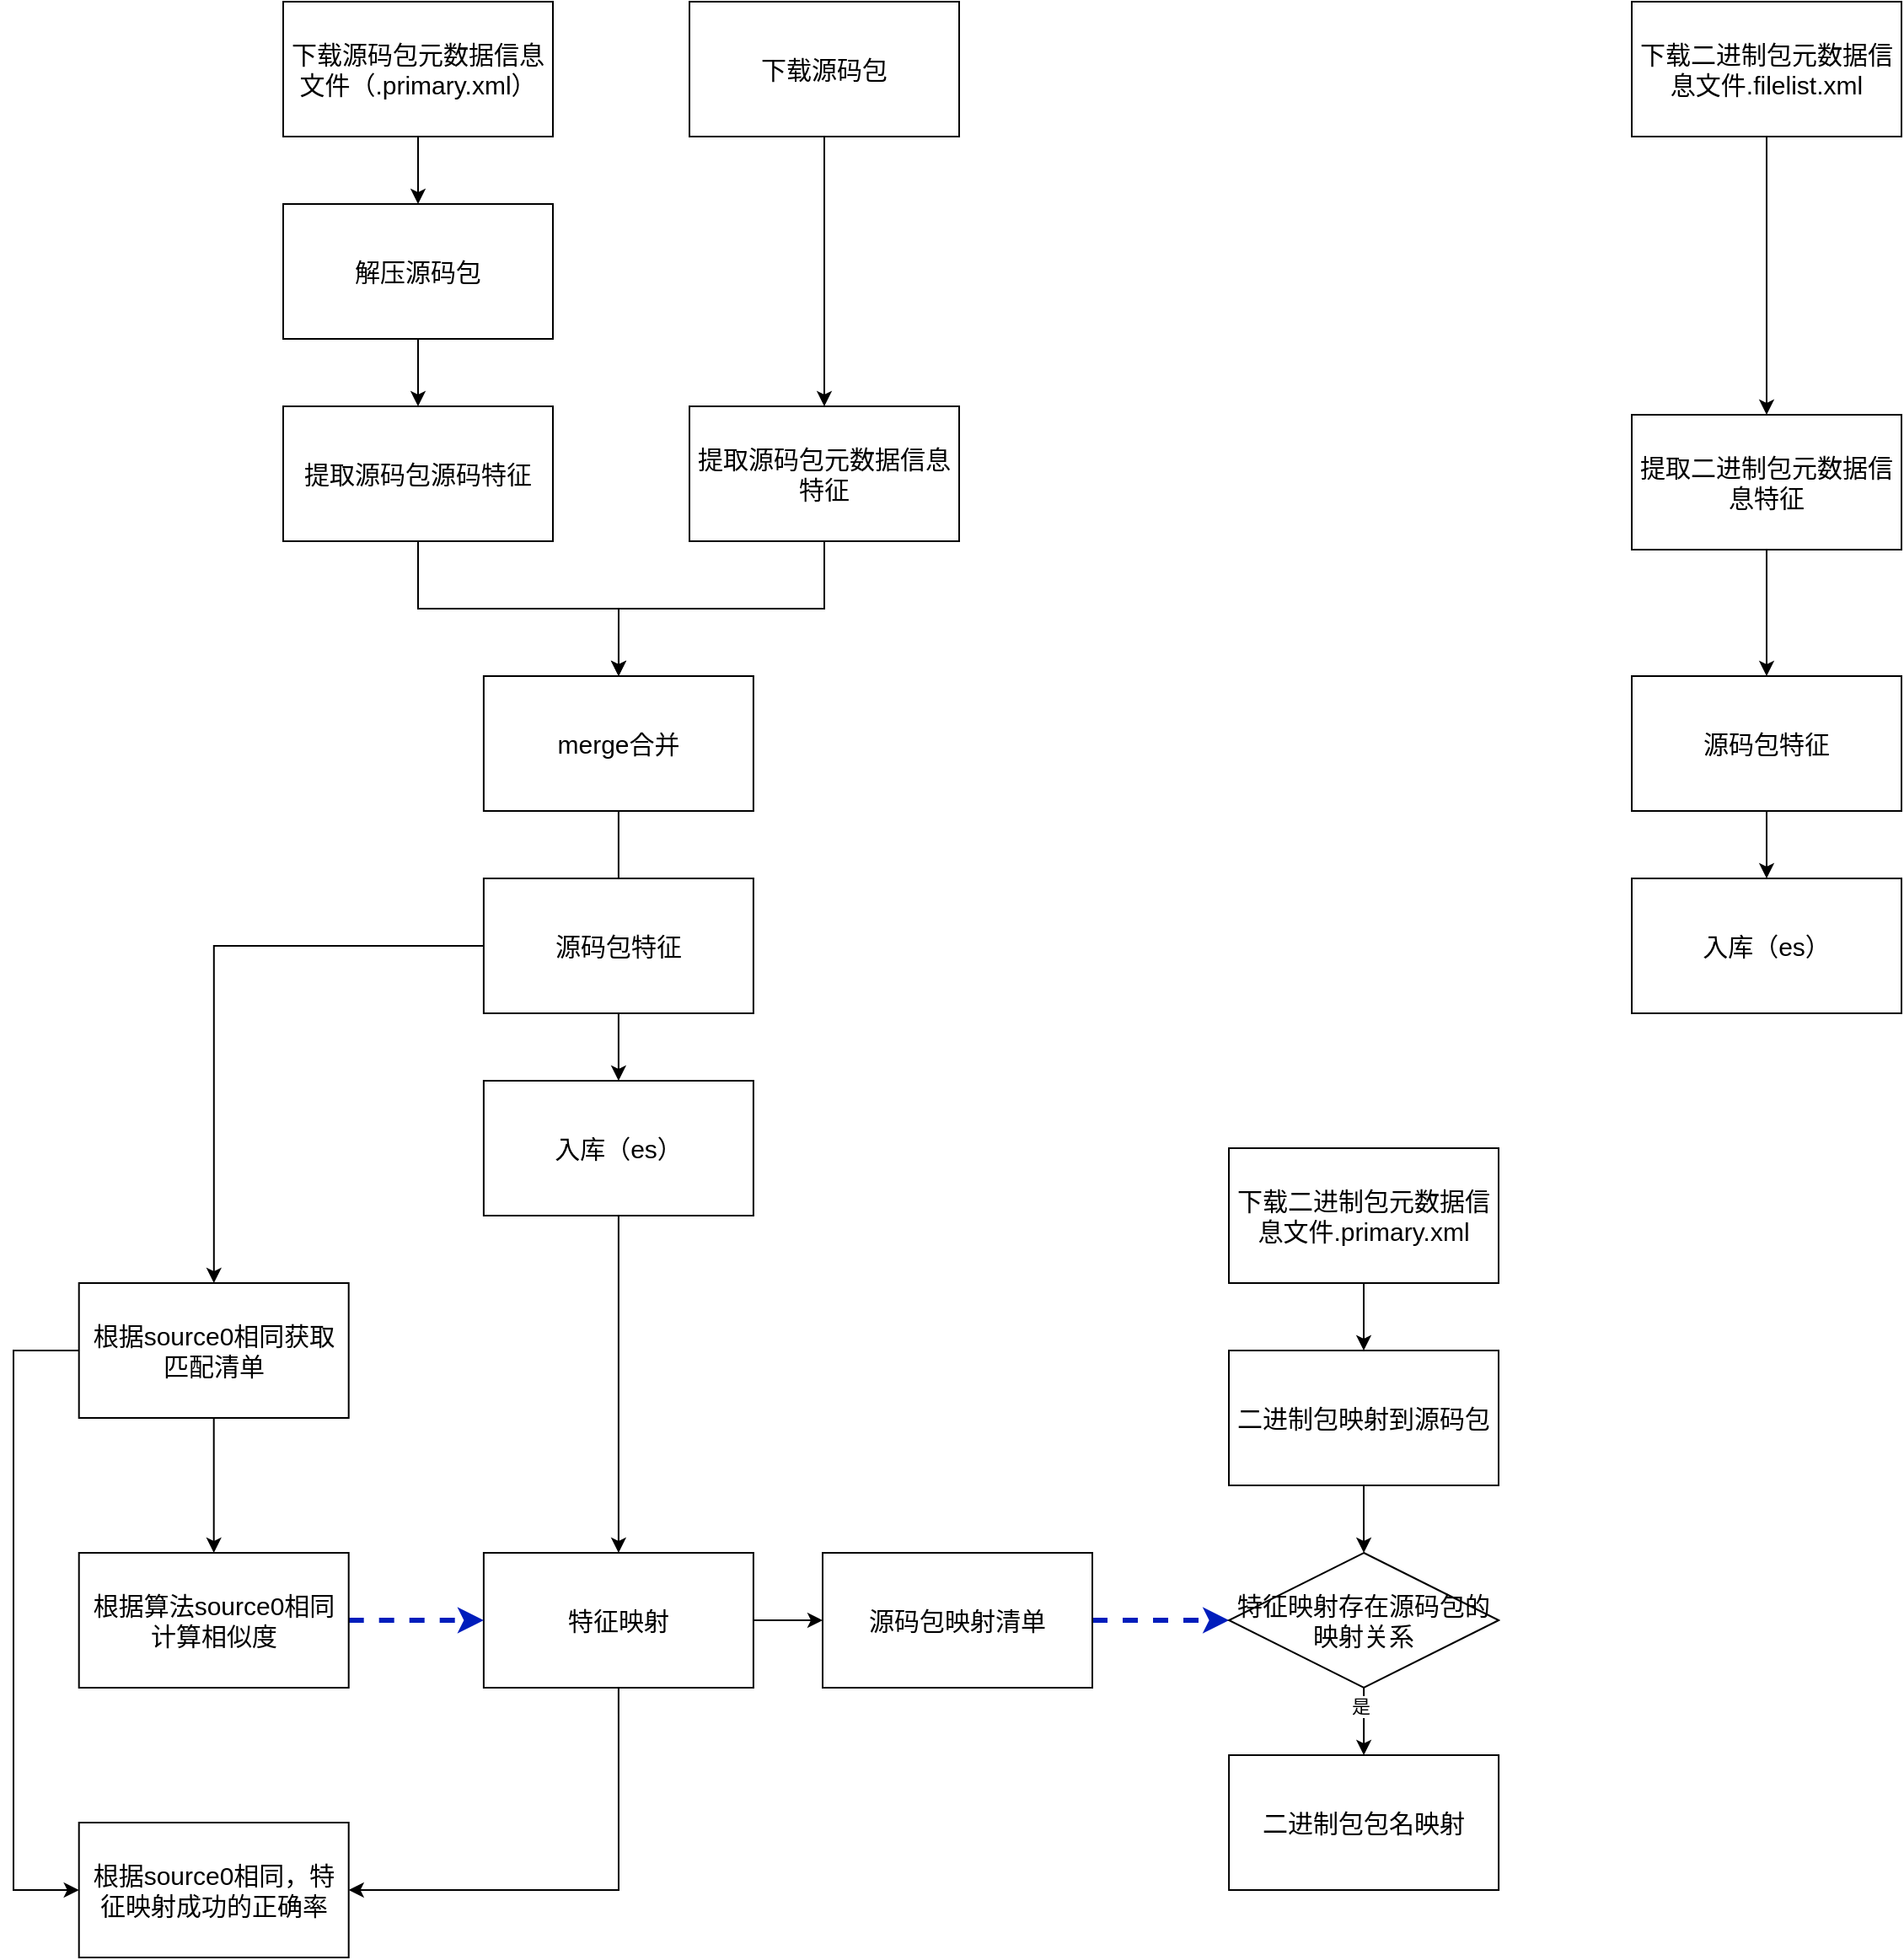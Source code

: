 <mxfile version="24.7.17">
  <diagram name="第 1 页" id="gQKwrbpdDcLALgzKd0WU">
    <mxGraphModel dx="4598" dy="-2487" grid="1" gridSize="10" guides="1" tooltips="1" connect="1" arrows="1" fold="1" page="1" pageScale="1" pageWidth="827" pageHeight="1169" math="0" shadow="0">
      <root>
        <mxCell id="0" />
        <mxCell id="1" parent="0" />
        <mxCell id="IahbWgsBUWRjeVjBjyvf-19" style="edgeStyle=orthogonalEdgeStyle;rounded=0;orthogonalLoop=1;jettySize=auto;html=1;entryX=0.5;entryY=0;entryDx=0;entryDy=0;" edge="1" parent="1" source="IahbWgsBUWRjeVjBjyvf-1" target="IahbWgsBUWRjeVjBjyvf-2">
          <mxGeometry relative="1" as="geometry" />
        </mxCell>
        <mxCell id="IahbWgsBUWRjeVjBjyvf-1" value="下载源码包元数据信息文件（.primary.xml）" style="rounded=0;whiteSpace=wrap;html=1;fontSize=15;" vertex="1" parent="1">
          <mxGeometry x="-600" y="4761" width="160" height="80" as="geometry" />
        </mxCell>
        <mxCell id="IahbWgsBUWRjeVjBjyvf-20" style="edgeStyle=orthogonalEdgeStyle;rounded=0;orthogonalLoop=1;jettySize=auto;html=1;entryX=0.5;entryY=0;entryDx=0;entryDy=0;" edge="1" parent="1" source="IahbWgsBUWRjeVjBjyvf-2" target="IahbWgsBUWRjeVjBjyvf-5">
          <mxGeometry relative="1" as="geometry" />
        </mxCell>
        <mxCell id="IahbWgsBUWRjeVjBjyvf-2" value="解压源码包" style="rounded=0;whiteSpace=wrap;html=1;fontSize=15;" vertex="1" parent="1">
          <mxGeometry x="-600" y="4881" width="160" height="80" as="geometry" />
        </mxCell>
        <mxCell id="IahbWgsBUWRjeVjBjyvf-21" style="edgeStyle=orthogonalEdgeStyle;rounded=0;orthogonalLoop=1;jettySize=auto;html=1;" edge="1" parent="1" source="IahbWgsBUWRjeVjBjyvf-3" target="IahbWgsBUWRjeVjBjyvf-6">
          <mxGeometry relative="1" as="geometry" />
        </mxCell>
        <mxCell id="IahbWgsBUWRjeVjBjyvf-3" value="下载源码包" style="rounded=0;whiteSpace=wrap;html=1;fontSize=15;" vertex="1" parent="1">
          <mxGeometry x="-359.0" y="4761" width="160" height="80" as="geometry" />
        </mxCell>
        <mxCell id="IahbWgsBUWRjeVjBjyvf-31" style="edgeStyle=orthogonalEdgeStyle;rounded=0;orthogonalLoop=1;jettySize=auto;html=1;" edge="1" parent="1" source="IahbWgsBUWRjeVjBjyvf-4" target="IahbWgsBUWRjeVjBjyvf-17">
          <mxGeometry relative="1" as="geometry" />
        </mxCell>
        <mxCell id="IahbWgsBUWRjeVjBjyvf-4" value="下载二进制包元数据信息文件.primary.xml" style="rounded=0;whiteSpace=wrap;html=1;fontSize=15;" vertex="1" parent="1">
          <mxGeometry x="-39.0" y="5441" width="160" height="80" as="geometry" />
        </mxCell>
        <mxCell id="IahbWgsBUWRjeVjBjyvf-23" style="edgeStyle=orthogonalEdgeStyle;rounded=0;orthogonalLoop=1;jettySize=auto;html=1;entryX=0.5;entryY=0;entryDx=0;entryDy=0;" edge="1" parent="1" source="IahbWgsBUWRjeVjBjyvf-5" target="IahbWgsBUWRjeVjBjyvf-8">
          <mxGeometry relative="1" as="geometry" />
        </mxCell>
        <mxCell id="IahbWgsBUWRjeVjBjyvf-5" value="提取源码包源码特征" style="rounded=0;whiteSpace=wrap;html=1;fontSize=15;" vertex="1" parent="1">
          <mxGeometry x="-600" y="5001" width="160" height="80" as="geometry" />
        </mxCell>
        <mxCell id="IahbWgsBUWRjeVjBjyvf-22" style="edgeStyle=orthogonalEdgeStyle;rounded=0;orthogonalLoop=1;jettySize=auto;html=1;" edge="1" parent="1" source="IahbWgsBUWRjeVjBjyvf-6" target="IahbWgsBUWRjeVjBjyvf-8">
          <mxGeometry relative="1" as="geometry" />
        </mxCell>
        <mxCell id="IahbWgsBUWRjeVjBjyvf-6" value="提取源码包元数据信息特征" style="rounded=0;whiteSpace=wrap;html=1;fontSize=15;" vertex="1" parent="1">
          <mxGeometry x="-359.0" y="5001" width="160" height="80" as="geometry" />
        </mxCell>
        <mxCell id="IahbWgsBUWRjeVjBjyvf-24" style="edgeStyle=orthogonalEdgeStyle;rounded=0;orthogonalLoop=1;jettySize=auto;html=1;entryX=0.5;entryY=0;entryDx=0;entryDy=0;" edge="1" parent="1" source="IahbWgsBUWRjeVjBjyvf-8" target="IahbWgsBUWRjeVjBjyvf-9">
          <mxGeometry relative="1" as="geometry" />
        </mxCell>
        <mxCell id="IahbWgsBUWRjeVjBjyvf-27" style="edgeStyle=orthogonalEdgeStyle;rounded=0;orthogonalLoop=1;jettySize=auto;html=1;exitX=0;exitY=0.5;exitDx=0;exitDy=0;" edge="1" parent="1" source="IahbWgsBUWRjeVjBjyvf-40" target="IahbWgsBUWRjeVjBjyvf-11">
          <mxGeometry relative="1" as="geometry" />
        </mxCell>
        <mxCell id="IahbWgsBUWRjeVjBjyvf-8" value="merge合并" style="rounded=0;whiteSpace=wrap;html=1;fontSize=15;" vertex="1" parent="1">
          <mxGeometry x="-481.05" y="5161" width="160" height="80" as="geometry" />
        </mxCell>
        <mxCell id="IahbWgsBUWRjeVjBjyvf-25" style="edgeStyle=orthogonalEdgeStyle;rounded=0;orthogonalLoop=1;jettySize=auto;html=1;entryX=0.5;entryY=0;entryDx=0;entryDy=0;" edge="1" parent="1" source="IahbWgsBUWRjeVjBjyvf-9" target="IahbWgsBUWRjeVjBjyvf-10">
          <mxGeometry relative="1" as="geometry" />
        </mxCell>
        <mxCell id="IahbWgsBUWRjeVjBjyvf-9" value="入库（es）" style="rounded=0;whiteSpace=wrap;html=1;fontSize=15;" vertex="1" parent="1">
          <mxGeometry x="-481.05" y="5401" width="160" height="80" as="geometry" />
        </mxCell>
        <mxCell id="IahbWgsBUWRjeVjBjyvf-30" style="edgeStyle=orthogonalEdgeStyle;rounded=0;orthogonalLoop=1;jettySize=auto;html=1;entryX=1;entryY=0.5;entryDx=0;entryDy=0;exitX=0.5;exitY=1;exitDx=0;exitDy=0;" edge="1" parent="1" source="IahbWgsBUWRjeVjBjyvf-10" target="IahbWgsBUWRjeVjBjyvf-13">
          <mxGeometry relative="1" as="geometry" />
        </mxCell>
        <mxCell id="IahbWgsBUWRjeVjBjyvf-34" style="edgeStyle=orthogonalEdgeStyle;rounded=0;orthogonalLoop=1;jettySize=auto;html=1;entryX=0;entryY=0.5;entryDx=0;entryDy=0;dashed=1;strokeColor=#001DBC;strokeWidth=3;align=center;verticalAlign=middle;fontFamily=Helvetica;fontSize=11;fontColor=default;labelBackgroundColor=default;endArrow=classic;fillColor=#0050ef;exitX=1;exitY=0.5;exitDx=0;exitDy=0;" edge="1" parent="1" source="IahbWgsBUWRjeVjBjyvf-47" target="IahbWgsBUWRjeVjBjyvf-18">
          <mxGeometry relative="1" as="geometry" />
        </mxCell>
        <mxCell id="IahbWgsBUWRjeVjBjyvf-48" style="edgeStyle=orthogonalEdgeStyle;rounded=0;orthogonalLoop=1;jettySize=auto;html=1;entryX=0;entryY=0.5;entryDx=0;entryDy=0;" edge="1" parent="1" source="IahbWgsBUWRjeVjBjyvf-10" target="IahbWgsBUWRjeVjBjyvf-47">
          <mxGeometry relative="1" as="geometry" />
        </mxCell>
        <mxCell id="IahbWgsBUWRjeVjBjyvf-10" value="特征映射" style="rounded=0;whiteSpace=wrap;html=1;fontSize=15;" vertex="1" parent="1">
          <mxGeometry x="-481.05" y="5681" width="160" height="80" as="geometry" />
        </mxCell>
        <mxCell id="IahbWgsBUWRjeVjBjyvf-26" style="edgeStyle=orthogonalEdgeStyle;rounded=0;orthogonalLoop=1;jettySize=auto;html=1;entryX=0.5;entryY=0;entryDx=0;entryDy=0;" edge="1" parent="1" source="IahbWgsBUWRjeVjBjyvf-11" target="IahbWgsBUWRjeVjBjyvf-12">
          <mxGeometry relative="1" as="geometry" />
        </mxCell>
        <mxCell id="IahbWgsBUWRjeVjBjyvf-29" style="edgeStyle=orthogonalEdgeStyle;rounded=0;orthogonalLoop=1;jettySize=auto;html=1;entryX=0;entryY=0.5;entryDx=0;entryDy=0;exitX=0;exitY=0.5;exitDx=0;exitDy=0;" edge="1" parent="1" source="IahbWgsBUWRjeVjBjyvf-11" target="IahbWgsBUWRjeVjBjyvf-13">
          <mxGeometry relative="1" as="geometry">
            <Array as="points">
              <mxPoint x="-760" y="5561" />
              <mxPoint x="-760" y="5881" />
            </Array>
          </mxGeometry>
        </mxCell>
        <mxCell id="IahbWgsBUWRjeVjBjyvf-11" value="根据source0相同获取匹配清单" style="rounded=0;whiteSpace=wrap;html=1;fontSize=15;" vertex="1" parent="1">
          <mxGeometry x="-721.15" y="5521" width="160" height="80" as="geometry" />
        </mxCell>
        <mxCell id="IahbWgsBUWRjeVjBjyvf-45" style="edgeStyle=orthogonalEdgeStyle;rounded=0;orthogonalLoop=1;jettySize=auto;html=1;entryX=0;entryY=0.5;entryDx=0;entryDy=0;dashed=1;strokeColor=#001DBC;strokeWidth=3;align=center;verticalAlign=middle;fontFamily=Helvetica;fontSize=11;fontColor=default;labelBackgroundColor=default;endArrow=classic;fillColor=#0050ef;" edge="1" parent="1" source="IahbWgsBUWRjeVjBjyvf-12" target="IahbWgsBUWRjeVjBjyvf-10">
          <mxGeometry relative="1" as="geometry" />
        </mxCell>
        <mxCell id="IahbWgsBUWRjeVjBjyvf-12" value="根据算法source0相同&lt;div&gt;计算相似度&lt;/div&gt;" style="rounded=0;whiteSpace=wrap;html=1;fontSize=15;" vertex="1" parent="1">
          <mxGeometry x="-721.15" y="5681" width="160" height="80" as="geometry" />
        </mxCell>
        <mxCell id="IahbWgsBUWRjeVjBjyvf-13" value="根据source0相同，特征映射成功的正确率" style="rounded=0;whiteSpace=wrap;html=1;fontSize=15;" vertex="1" parent="1">
          <mxGeometry x="-721.15" y="5841" width="160" height="80" as="geometry" />
        </mxCell>
        <mxCell id="IahbWgsBUWRjeVjBjyvf-14" value="二进制包包名映射" style="rounded=0;whiteSpace=wrap;html=1;fontSize=15;" vertex="1" parent="1">
          <mxGeometry x="-38.95" y="5801" width="160" height="80" as="geometry" />
        </mxCell>
        <mxCell id="IahbWgsBUWRjeVjBjyvf-39" style="edgeStyle=orthogonalEdgeStyle;rounded=0;orthogonalLoop=1;jettySize=auto;html=1;entryX=0.5;entryY=0;entryDx=0;entryDy=0;" edge="1" parent="1" source="IahbWgsBUWRjeVjBjyvf-15" target="IahbWgsBUWRjeVjBjyvf-37">
          <mxGeometry relative="1" as="geometry" />
        </mxCell>
        <mxCell id="IahbWgsBUWRjeVjBjyvf-15" value="提取二进制包元数据信息特征" style="rounded=0;whiteSpace=wrap;html=1;fontSize=15;" vertex="1" parent="1">
          <mxGeometry x="200" y="5006" width="160" height="80" as="geometry" />
        </mxCell>
        <mxCell id="IahbWgsBUWRjeVjBjyvf-35" style="edgeStyle=orthogonalEdgeStyle;rounded=0;orthogonalLoop=1;jettySize=auto;html=1;entryX=0.5;entryY=0;entryDx=0;entryDy=0;" edge="1" parent="1" source="IahbWgsBUWRjeVjBjyvf-16" target="IahbWgsBUWRjeVjBjyvf-15">
          <mxGeometry relative="1" as="geometry" />
        </mxCell>
        <mxCell id="IahbWgsBUWRjeVjBjyvf-16" value="下载二进制包元数据信息文件.filelist.xml" style="rounded=0;whiteSpace=wrap;html=1;fontSize=15;" vertex="1" parent="1">
          <mxGeometry x="200" y="4761" width="160" height="80" as="geometry" />
        </mxCell>
        <mxCell id="IahbWgsBUWRjeVjBjyvf-32" style="edgeStyle=orthogonalEdgeStyle;rounded=0;orthogonalLoop=1;jettySize=auto;html=1;entryX=0.5;entryY=0;entryDx=0;entryDy=0;" edge="1" parent="1" source="IahbWgsBUWRjeVjBjyvf-17" target="IahbWgsBUWRjeVjBjyvf-18">
          <mxGeometry relative="1" as="geometry" />
        </mxCell>
        <mxCell id="IahbWgsBUWRjeVjBjyvf-17" value="二进制包映射到源码包" style="rounded=0;whiteSpace=wrap;html=1;fontSize=15;" vertex="1" parent="1">
          <mxGeometry x="-39" y="5561" width="160" height="80" as="geometry" />
        </mxCell>
        <mxCell id="IahbWgsBUWRjeVjBjyvf-33" style="edgeStyle=orthogonalEdgeStyle;rounded=0;orthogonalLoop=1;jettySize=auto;html=1;entryX=0.5;entryY=0;entryDx=0;entryDy=0;" edge="1" parent="1" source="IahbWgsBUWRjeVjBjyvf-18" target="IahbWgsBUWRjeVjBjyvf-14">
          <mxGeometry relative="1" as="geometry" />
        </mxCell>
        <mxCell id="IahbWgsBUWRjeVjBjyvf-41" value="是" style="edgeLabel;html=1;align=center;verticalAlign=middle;resizable=0;points=[];" vertex="1" connectable="0" parent="IahbWgsBUWRjeVjBjyvf-33">
          <mxGeometry x="-0.45" y="-2" relative="1" as="geometry">
            <mxPoint as="offset" />
          </mxGeometry>
        </mxCell>
        <mxCell id="IahbWgsBUWRjeVjBjyvf-18" value="特征映射存在源码包的映射关系" style="rhombus;whiteSpace=wrap;html=1;fontSize=15;" vertex="1" parent="1">
          <mxGeometry x="-38.95" y="5681" width="160" height="80" as="geometry" />
        </mxCell>
        <mxCell id="IahbWgsBUWRjeVjBjyvf-36" style="edgeStyle=orthogonalEdgeStyle;rounded=0;orthogonalLoop=1;jettySize=auto;html=1;entryX=0.5;entryY=0;entryDx=0;entryDy=0;" edge="1" parent="1" source="IahbWgsBUWRjeVjBjyvf-37" target="IahbWgsBUWRjeVjBjyvf-38">
          <mxGeometry relative="1" as="geometry" />
        </mxCell>
        <mxCell id="IahbWgsBUWRjeVjBjyvf-37" value="源码包特征" style="rounded=0;whiteSpace=wrap;html=1;fontSize=15;" vertex="1" parent="1">
          <mxGeometry x="200" y="5161" width="160" height="80" as="geometry" />
        </mxCell>
        <mxCell id="IahbWgsBUWRjeVjBjyvf-38" value="入库（es）" style="rounded=0;whiteSpace=wrap;html=1;fontSize=15;" vertex="1" parent="1">
          <mxGeometry x="200" y="5281" width="160" height="80" as="geometry" />
        </mxCell>
        <mxCell id="IahbWgsBUWRjeVjBjyvf-40" value="源码包特征" style="rounded=0;whiteSpace=wrap;html=1;fontSize=15;" vertex="1" parent="1">
          <mxGeometry x="-481.05" y="5281" width="160" height="80" as="geometry" />
        </mxCell>
        <mxCell id="IahbWgsBUWRjeVjBjyvf-47" value="源码包映射清单" style="rounded=0;whiteSpace=wrap;html=1;fontSize=15;" vertex="1" parent="1">
          <mxGeometry x="-280.0" y="5681" width="160" height="80" as="geometry" />
        </mxCell>
      </root>
    </mxGraphModel>
  </diagram>
</mxfile>
